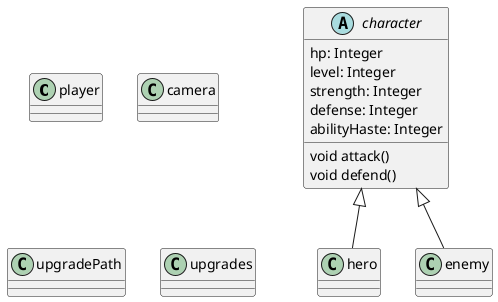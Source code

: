 @startuml
class player{

}

class camera {

}

abstract character {
hp: Integer
level: Integer
strength: Integer
defense: Integer
abilityHaste: Integer
void attack()
void defend()
}

class hero{

}

class enemy{

}

class upgradePath{

}

class upgrades{

}

character <|-- enemy
character <|-- hero


@enduml